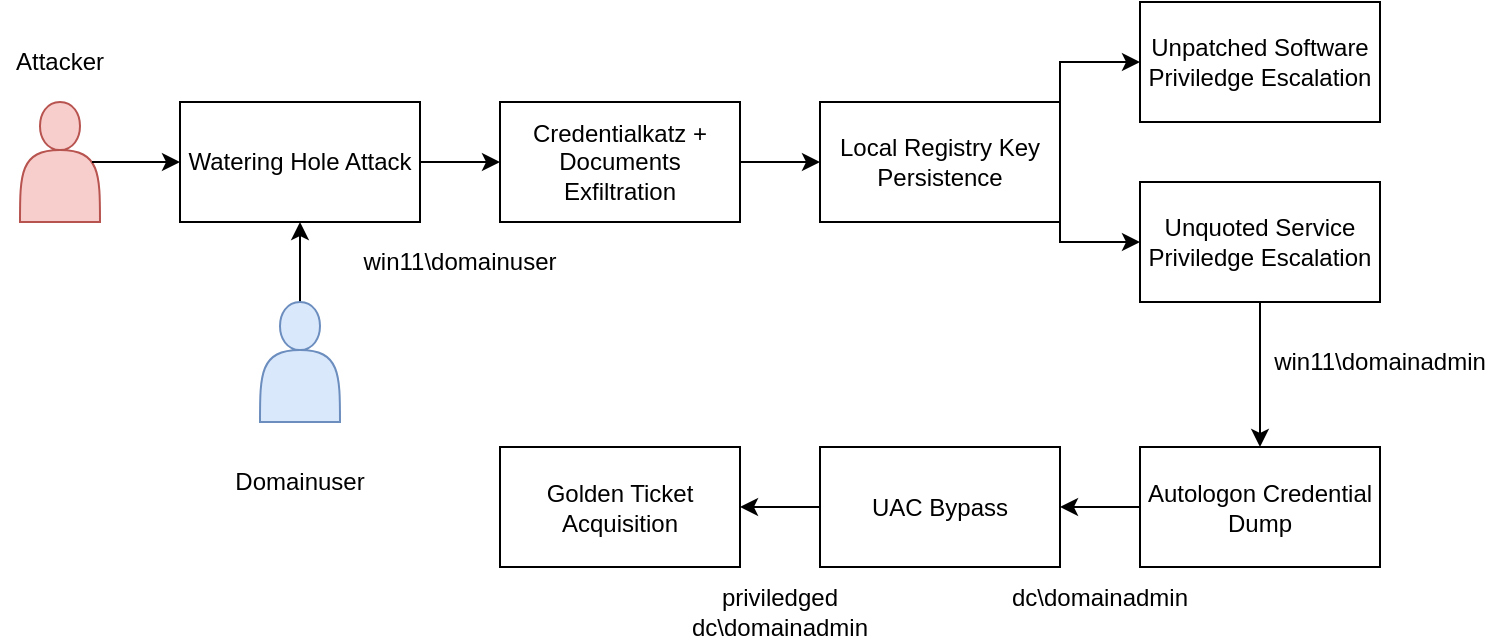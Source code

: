 <mxfile version="26.2.12">
  <diagram name="Page-1" id="zrJwmw7tW5KAfOKLH2oW">
    <mxGraphModel dx="952" dy="523" grid="1" gridSize="10" guides="1" tooltips="1" connect="1" arrows="1" fold="1" page="1" pageScale="1" pageWidth="850" pageHeight="1100" math="0" shadow="0">
      <root>
        <mxCell id="0" />
        <mxCell id="1" parent="0" />
        <mxCell id="iRana0tG-1cjRJR6zjte-30" value="" style="shape=actor;whiteSpace=wrap;html=1;fillColor=#f8cecc;strokeColor=#b85450;" vertex="1" parent="1">
          <mxGeometry x="60" y="90" width="40" height="60" as="geometry" />
        </mxCell>
        <mxCell id="iRana0tG-1cjRJR6zjte-31" value="Attacker" style="text;html=1;align=center;verticalAlign=middle;whiteSpace=wrap;rounded=0;" vertex="1" parent="1">
          <mxGeometry x="50" y="55" width="60" height="30" as="geometry" />
        </mxCell>
        <mxCell id="iRana0tG-1cjRJR6zjte-53" style="edgeStyle=orthogonalEdgeStyle;rounded=0;orthogonalLoop=1;jettySize=auto;html=1;entryX=0.5;entryY=1;entryDx=0;entryDy=0;" edge="1" parent="1" source="iRana0tG-1cjRJR6zjte-33" target="iRana0tG-1cjRJR6zjte-35">
          <mxGeometry relative="1" as="geometry" />
        </mxCell>
        <mxCell id="iRana0tG-1cjRJR6zjte-33" value="" style="shape=actor;whiteSpace=wrap;html=1;fillColor=#dae8fc;strokeColor=#6c8ebf;" vertex="1" parent="1">
          <mxGeometry x="180" y="190" width="40" height="60" as="geometry" />
        </mxCell>
        <mxCell id="iRana0tG-1cjRJR6zjte-34" value="Domainuser" style="text;html=1;align=center;verticalAlign=middle;whiteSpace=wrap;rounded=0;" vertex="1" parent="1">
          <mxGeometry x="170" y="265" width="60" height="30" as="geometry" />
        </mxCell>
        <mxCell id="iRana0tG-1cjRJR6zjte-35" value="Watering Hole Attack" style="rounded=0;whiteSpace=wrap;html=1;" vertex="1" parent="1">
          <mxGeometry x="140" y="90" width="120" height="60" as="geometry" />
        </mxCell>
        <mxCell id="iRana0tG-1cjRJR6zjte-38" value="" style="endArrow=classic;html=1;rounded=0;exitX=0.9;exitY=0.5;exitDx=0;exitDy=0;exitPerimeter=0;entryX=0;entryY=0.5;entryDx=0;entryDy=0;" edge="1" parent="1" source="iRana0tG-1cjRJR6zjte-30" target="iRana0tG-1cjRJR6zjte-35">
          <mxGeometry width="50" height="50" relative="1" as="geometry">
            <mxPoint x="380" y="280" as="sourcePoint" />
            <mxPoint x="430" y="230" as="targetPoint" />
          </mxGeometry>
        </mxCell>
        <mxCell id="iRana0tG-1cjRJR6zjte-39" value="" style="endArrow=classic;html=1;rounded=0;exitX=1;exitY=0.5;exitDx=0;exitDy=0;entryX=0;entryY=0.5;entryDx=0;entryDy=0;" edge="1" parent="1" source="iRana0tG-1cjRJR6zjte-35" target="iRana0tG-1cjRJR6zjte-41">
          <mxGeometry width="50" height="50" relative="1" as="geometry">
            <mxPoint x="240" y="320" as="sourcePoint" />
            <mxPoint x="300" y="125" as="targetPoint" />
          </mxGeometry>
        </mxCell>
        <mxCell id="iRana0tG-1cjRJR6zjte-40" value="win11\domainuser" style="text;html=1;align=center;verticalAlign=middle;whiteSpace=wrap;rounded=0;" vertex="1" parent="1">
          <mxGeometry x="250" y="155" width="60" height="30" as="geometry" />
        </mxCell>
        <mxCell id="iRana0tG-1cjRJR6zjte-68" style="edgeStyle=orthogonalEdgeStyle;rounded=0;orthogonalLoop=1;jettySize=auto;html=1;entryX=0;entryY=0.5;entryDx=0;entryDy=0;" edge="1" parent="1" source="iRana0tG-1cjRJR6zjte-41" target="iRana0tG-1cjRJR6zjte-65">
          <mxGeometry relative="1" as="geometry" />
        </mxCell>
        <mxCell id="iRana0tG-1cjRJR6zjte-41" value="Credentialkatz + Documents Exfiltration" style="rounded=0;whiteSpace=wrap;html=1;" vertex="1" parent="1">
          <mxGeometry x="300" y="90" width="120" height="60" as="geometry" />
        </mxCell>
        <mxCell id="iRana0tG-1cjRJR6zjte-60" style="edgeStyle=orthogonalEdgeStyle;rounded=0;orthogonalLoop=1;jettySize=auto;html=1;exitX=0.5;exitY=1;exitDx=0;exitDy=0;" edge="1" parent="1" source="iRana0tG-1cjRJR6zjte-67" target="iRana0tG-1cjRJR6zjte-52">
          <mxGeometry relative="1" as="geometry">
            <mxPoint x="680" y="210" as="sourcePoint" />
          </mxGeometry>
        </mxCell>
        <mxCell id="iRana0tG-1cjRJR6zjte-46" value="win11\domainadmin" style="text;html=1;align=center;verticalAlign=middle;whiteSpace=wrap;rounded=0;" vertex="1" parent="1">
          <mxGeometry x="710" y="205" width="60" height="30" as="geometry" />
        </mxCell>
        <mxCell id="iRana0tG-1cjRJR6zjte-57" style="edgeStyle=orthogonalEdgeStyle;rounded=0;orthogonalLoop=1;jettySize=auto;html=1;entryX=1;entryY=0.5;entryDx=0;entryDy=0;" edge="1" parent="1" source="iRana0tG-1cjRJR6zjte-47" target="iRana0tG-1cjRJR6zjte-48">
          <mxGeometry relative="1" as="geometry" />
        </mxCell>
        <mxCell id="iRana0tG-1cjRJR6zjte-47" value="UAC Bypass" style="rounded=0;whiteSpace=wrap;html=1;" vertex="1" parent="1">
          <mxGeometry x="460" y="262.5" width="120" height="60" as="geometry" />
        </mxCell>
        <mxCell id="iRana0tG-1cjRJR6zjte-48" value="Golden Ticket Acquisition" style="rounded=0;whiteSpace=wrap;html=1;" vertex="1" parent="1">
          <mxGeometry x="300" y="262.5" width="120" height="60" as="geometry" />
        </mxCell>
        <mxCell id="iRana0tG-1cjRJR6zjte-55" style="edgeStyle=orthogonalEdgeStyle;rounded=0;orthogonalLoop=1;jettySize=auto;html=1;entryX=1;entryY=0.5;entryDx=0;entryDy=0;" edge="1" parent="1" source="iRana0tG-1cjRJR6zjte-52" target="iRana0tG-1cjRJR6zjte-47">
          <mxGeometry relative="1" as="geometry" />
        </mxCell>
        <mxCell id="iRana0tG-1cjRJR6zjte-52" value="Autologon Credential Dump" style="rounded=0;whiteSpace=wrap;html=1;" vertex="1" parent="1">
          <mxGeometry x="620" y="262.5" width="120" height="60" as="geometry" />
        </mxCell>
        <mxCell id="iRana0tG-1cjRJR6zjte-56" value="dc\domainadmin" style="text;html=1;align=center;verticalAlign=middle;whiteSpace=wrap;rounded=0;" vertex="1" parent="1">
          <mxGeometry x="570" y="322.5" width="60" height="30" as="geometry" />
        </mxCell>
        <mxCell id="iRana0tG-1cjRJR6zjte-63" style="edgeStyle=orthogonalEdgeStyle;rounded=0;orthogonalLoop=1;jettySize=auto;html=1;exitX=1;exitY=0;exitDx=0;exitDy=0;" edge="1" parent="1" source="iRana0tG-1cjRJR6zjte-65" target="iRana0tG-1cjRJR6zjte-66">
          <mxGeometry relative="1" as="geometry" />
        </mxCell>
        <mxCell id="iRana0tG-1cjRJR6zjte-64" style="edgeStyle=orthogonalEdgeStyle;rounded=0;orthogonalLoop=1;jettySize=auto;html=1;exitX=1;exitY=1;exitDx=0;exitDy=0;entryX=0;entryY=0.5;entryDx=0;entryDy=0;" edge="1" parent="1" source="iRana0tG-1cjRJR6zjte-65" target="iRana0tG-1cjRJR6zjte-67">
          <mxGeometry relative="1" as="geometry">
            <Array as="points">
              <mxPoint x="580" y="160" />
            </Array>
          </mxGeometry>
        </mxCell>
        <mxCell id="iRana0tG-1cjRJR6zjte-65" value="Local Registry Key Persistence" style="rounded=0;whiteSpace=wrap;html=1;" vertex="1" parent="1">
          <mxGeometry x="460" y="90" width="120" height="60" as="geometry" />
        </mxCell>
        <mxCell id="iRana0tG-1cjRJR6zjte-66" value="Unpatched Software Priviledge Escalation" style="rounded=0;whiteSpace=wrap;html=1;" vertex="1" parent="1">
          <mxGeometry x="620" y="40" width="120" height="60" as="geometry" />
        </mxCell>
        <mxCell id="iRana0tG-1cjRJR6zjte-67" value="Unquoted Service Priviledge Escalation" style="rounded=0;whiteSpace=wrap;html=1;" vertex="1" parent="1">
          <mxGeometry x="620" y="130" width="120" height="60" as="geometry" />
        </mxCell>
        <mxCell id="iRana0tG-1cjRJR6zjte-69" value="priviledged dc\domainadmin" style="text;html=1;align=center;verticalAlign=middle;whiteSpace=wrap;rounded=0;" vertex="1" parent="1">
          <mxGeometry x="410" y="330" width="60" height="30" as="geometry" />
        </mxCell>
      </root>
    </mxGraphModel>
  </diagram>
</mxfile>
